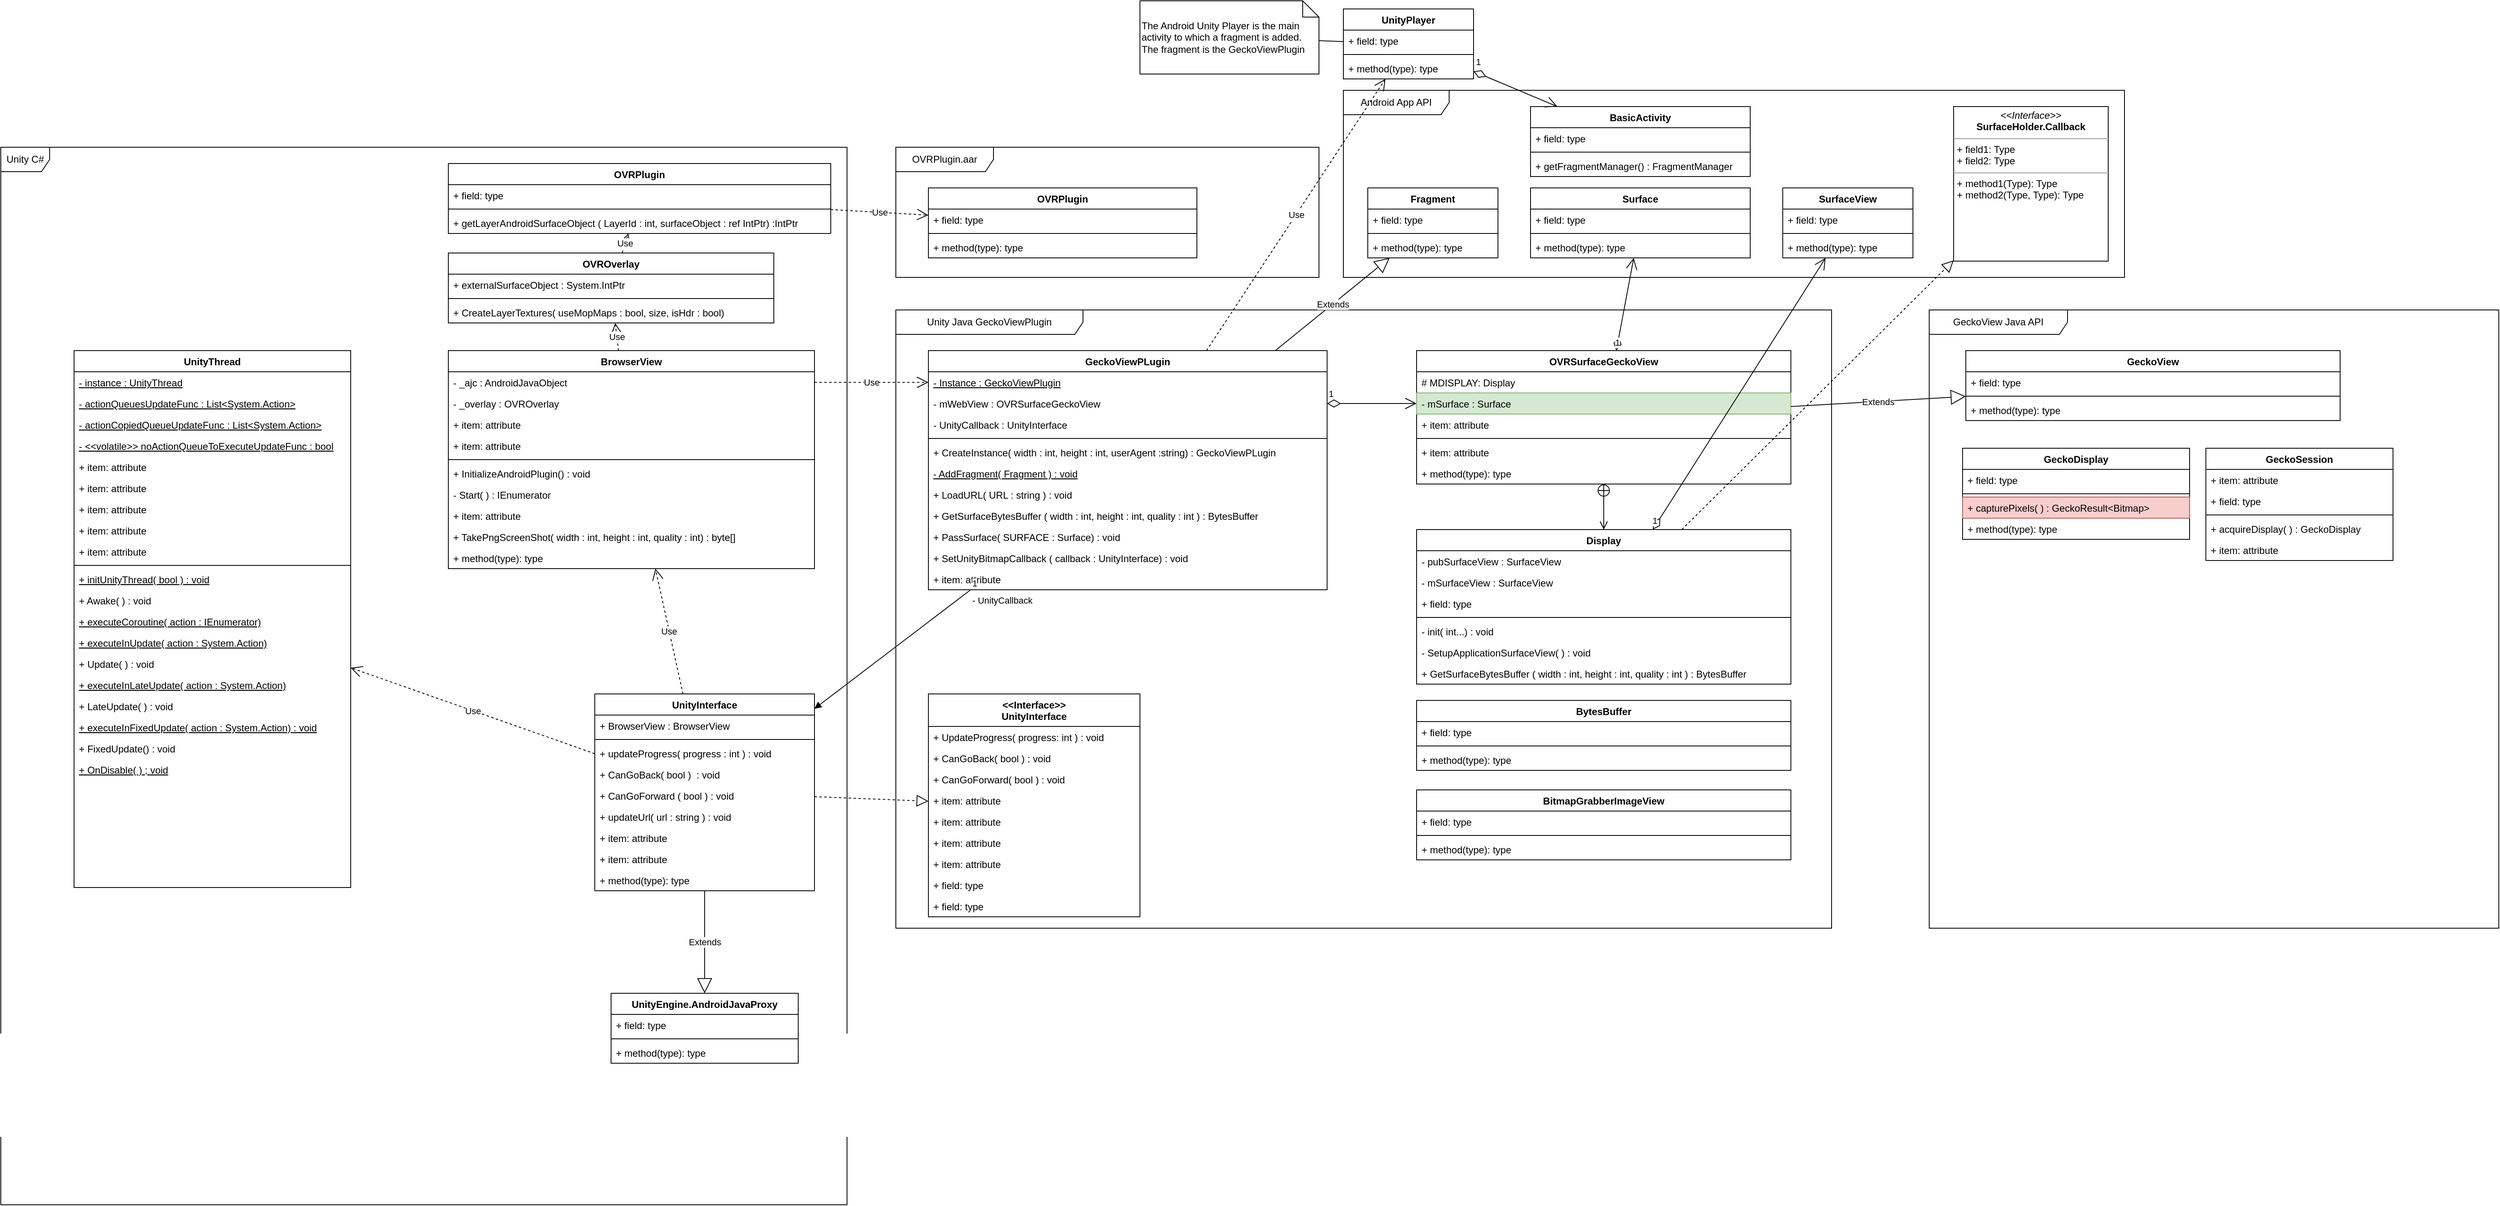 <mxfile version="20.5.3" type="github">
  <diagram id="C5RBs43oDa-KdzZeNtuy" name="Page-1">
    <mxGraphModel dx="1422" dy="2069" grid="1" gridSize="10" guides="1" tooltips="1" connect="1" arrows="1" fold="1" page="1" pageScale="1" pageWidth="827" pageHeight="1169" math="0" shadow="0">
      <root>
        <mxCell id="WIyWlLk6GJQsqaUBKTNV-0" />
        <mxCell id="WIyWlLk6GJQsqaUBKTNV-1" parent="WIyWlLk6GJQsqaUBKTNV-0" />
        <mxCell id="cXel8oeyKj3Rl_VSzOkt-25" value="Android App API" style="shape=umlFrame;whiteSpace=wrap;html=1;width=130;height=30;movable=1;resizable=1;rotatable=1;deletable=1;editable=1;connectable=1;" vertex="1" parent="WIyWlLk6GJQsqaUBKTNV-1">
          <mxGeometry x="1720" y="-270" width="960" height="230" as="geometry" />
        </mxCell>
        <mxCell id="PyPGjf6b6cz7I885E77s-106" value="Unity C#" style="shape=umlFrame;whiteSpace=wrap;html=1;movable=0;resizable=0;rotatable=0;deletable=0;editable=0;connectable=0;" parent="WIyWlLk6GJQsqaUBKTNV-1" vertex="1">
          <mxGeometry x="70" y="-200" width="1040" height="1300" as="geometry" />
        </mxCell>
        <mxCell id="PyPGjf6b6cz7I885E77s-107" value="Unity Java GeckoViewPlugin" style="shape=umlFrame;whiteSpace=wrap;html=1;width=230;height=30;movable=0;resizable=0;rotatable=0;deletable=0;editable=0;connectable=0;" parent="WIyWlLk6GJQsqaUBKTNV-1" vertex="1">
          <mxGeometry x="1170" width="1150" height="760" as="geometry" />
        </mxCell>
        <mxCell id="PyPGjf6b6cz7I885E77s-108" value="GeckoView Java API" style="shape=umlFrame;whiteSpace=wrap;html=1;width=170;height=30;movable=0;resizable=0;rotatable=0;deletable=0;editable=0;connectable=0;" parent="WIyWlLk6GJQsqaUBKTNV-1" vertex="1">
          <mxGeometry x="2440" width="700" height="760" as="geometry" />
        </mxCell>
        <mxCell id="zkfFHV4jXpPFQw0GAbJ--0" value="UnityThread" style="swimlane;fontStyle=1;align=center;verticalAlign=top;childLayout=stackLayout;horizontal=1;startSize=26;horizontalStack=0;resizeParent=1;resizeLast=0;collapsible=1;marginBottom=0;rounded=0;shadow=0;strokeWidth=1;" parent="WIyWlLk6GJQsqaUBKTNV-1" vertex="1">
          <mxGeometry x="160" y="50" width="340" height="660" as="geometry">
            <mxRectangle x="230" y="140" width="160" height="26" as="alternateBounds" />
          </mxGeometry>
        </mxCell>
        <mxCell id="zkfFHV4jXpPFQw0GAbJ--1" value="- instance : UnityThread" style="text;align=left;verticalAlign=top;spacingLeft=4;spacingRight=4;overflow=hidden;rotatable=0;points=[[0,0.5],[1,0.5]];portConstraint=eastwest;fontStyle=4" parent="zkfFHV4jXpPFQw0GAbJ--0" vertex="1">
          <mxGeometry y="26" width="340" height="26" as="geometry" />
        </mxCell>
        <mxCell id="zkfFHV4jXpPFQw0GAbJ--2" value="- actionQueuesUpdateFunc : List&lt;System.Action&gt;" style="text;align=left;verticalAlign=top;spacingLeft=4;spacingRight=4;overflow=hidden;rotatable=0;points=[[0,0.5],[1,0.5]];portConstraint=eastwest;rounded=0;shadow=0;html=0;fontStyle=4" parent="zkfFHV4jXpPFQw0GAbJ--0" vertex="1">
          <mxGeometry y="52" width="340" height="26" as="geometry" />
        </mxCell>
        <mxCell id="PyPGjf6b6cz7I885E77s-5" value="- actionCopiedQueueUpdateFunc : List&lt;System.Action&gt;" style="text;strokeColor=none;fillColor=none;align=left;verticalAlign=top;spacingLeft=4;spacingRight=4;overflow=hidden;rotatable=0;points=[[0,0.5],[1,0.5]];portConstraint=eastwest;fontStyle=4" parent="zkfFHV4jXpPFQw0GAbJ--0" vertex="1">
          <mxGeometry y="78" width="340" height="26" as="geometry" />
        </mxCell>
        <mxCell id="zkfFHV4jXpPFQw0GAbJ--3" value="- &lt;&lt;volatile&gt;&gt; noActionQueueToExecuteUpdateFunc : bool" style="text;align=left;verticalAlign=top;spacingLeft=4;spacingRight=4;overflow=hidden;rotatable=0;points=[[0,0.5],[1,0.5]];portConstraint=eastwest;rounded=0;shadow=0;html=0;fontStyle=4" parent="zkfFHV4jXpPFQw0GAbJ--0" vertex="1">
          <mxGeometry y="104" width="340" height="26" as="geometry" />
        </mxCell>
        <mxCell id="PyPGjf6b6cz7I885E77s-6" value="+ item: attribute" style="text;strokeColor=none;fillColor=none;align=left;verticalAlign=top;spacingLeft=4;spacingRight=4;overflow=hidden;rotatable=0;points=[[0,0.5],[1,0.5]];portConstraint=eastwest;" parent="zkfFHV4jXpPFQw0GAbJ--0" vertex="1">
          <mxGeometry y="130" width="340" height="26" as="geometry" />
        </mxCell>
        <mxCell id="PyPGjf6b6cz7I885E77s-7" value="+ item: attribute" style="text;strokeColor=none;fillColor=none;align=left;verticalAlign=top;spacingLeft=4;spacingRight=4;overflow=hidden;rotatable=0;points=[[0,0.5],[1,0.5]];portConstraint=eastwest;" parent="zkfFHV4jXpPFQw0GAbJ--0" vertex="1">
          <mxGeometry y="156" width="340" height="26" as="geometry" />
        </mxCell>
        <mxCell id="PyPGjf6b6cz7I885E77s-8" value="+ item: attribute" style="text;strokeColor=none;fillColor=none;align=left;verticalAlign=top;spacingLeft=4;spacingRight=4;overflow=hidden;rotatable=0;points=[[0,0.5],[1,0.5]];portConstraint=eastwest;" parent="zkfFHV4jXpPFQw0GAbJ--0" vertex="1">
          <mxGeometry y="182" width="340" height="26" as="geometry" />
        </mxCell>
        <mxCell id="PyPGjf6b6cz7I885E77s-9" value="+ item: attribute" style="text;strokeColor=none;fillColor=none;align=left;verticalAlign=top;spacingLeft=4;spacingRight=4;overflow=hidden;rotatable=0;points=[[0,0.5],[1,0.5]];portConstraint=eastwest;" parent="zkfFHV4jXpPFQw0GAbJ--0" vertex="1">
          <mxGeometry y="208" width="340" height="26" as="geometry" />
        </mxCell>
        <mxCell id="PyPGjf6b6cz7I885E77s-1" value="+ item: attribute" style="text;strokeColor=none;fillColor=none;align=left;verticalAlign=top;spacingLeft=4;spacingRight=4;overflow=hidden;rotatable=0;points=[[0,0.5],[1,0.5]];portConstraint=eastwest;" parent="zkfFHV4jXpPFQw0GAbJ--0" vertex="1">
          <mxGeometry y="234" width="340" height="26" as="geometry" />
        </mxCell>
        <mxCell id="zkfFHV4jXpPFQw0GAbJ--4" value="" style="line;html=1;strokeWidth=1;align=left;verticalAlign=middle;spacingTop=-1;spacingLeft=3;spacingRight=3;rotatable=0;labelPosition=right;points=[];portConstraint=eastwest;" parent="zkfFHV4jXpPFQw0GAbJ--0" vertex="1">
          <mxGeometry y="260" width="340" height="8" as="geometry" />
        </mxCell>
        <mxCell id="PyPGjf6b6cz7I885E77s-2" value="+ initUnityThread( bool ) : void" style="text;strokeColor=none;fillColor=none;align=left;verticalAlign=top;spacingLeft=4;spacingRight=4;overflow=hidden;rotatable=0;points=[[0,0.5],[1,0.5]];portConstraint=eastwest;fontStyle=4" parent="zkfFHV4jXpPFQw0GAbJ--0" vertex="1">
          <mxGeometry y="268" width="340" height="26" as="geometry" />
        </mxCell>
        <mxCell id="PyPGjf6b6cz7I885E77s-4" value="+ Awake( ) : void" style="text;strokeColor=none;fillColor=none;align=left;verticalAlign=top;spacingLeft=4;spacingRight=4;overflow=hidden;rotatable=0;points=[[0,0.5],[1,0.5]];portConstraint=eastwest;" parent="zkfFHV4jXpPFQw0GAbJ--0" vertex="1">
          <mxGeometry y="294" width="340" height="26" as="geometry" />
        </mxCell>
        <mxCell id="zkfFHV4jXpPFQw0GAbJ--5" value="+ executeCoroutine( action : IEnumerator)" style="text;align=left;verticalAlign=top;spacingLeft=4;spacingRight=4;overflow=hidden;rotatable=0;points=[[0,0.5],[1,0.5]];portConstraint=eastwest;fontStyle=4" parent="zkfFHV4jXpPFQw0GAbJ--0" vertex="1">
          <mxGeometry y="320" width="340" height="26" as="geometry" />
        </mxCell>
        <mxCell id="PyPGjf6b6cz7I885E77s-11" value="+ executeInUpdate( action : System.Action)" style="text;strokeColor=none;fillColor=none;align=left;verticalAlign=top;spacingLeft=4;spacingRight=4;overflow=hidden;rotatable=0;points=[[0,0.5],[1,0.5]];portConstraint=eastwest;fontStyle=4" parent="zkfFHV4jXpPFQw0GAbJ--0" vertex="1">
          <mxGeometry y="346" width="340" height="26" as="geometry" />
        </mxCell>
        <mxCell id="PyPGjf6b6cz7I885E77s-13" value="+ Update( ) : void" style="text;strokeColor=none;fillColor=none;align=left;verticalAlign=top;spacingLeft=4;spacingRight=4;overflow=hidden;rotatable=0;points=[[0,0.5],[1,0.5]];portConstraint=eastwest;" parent="zkfFHV4jXpPFQw0GAbJ--0" vertex="1">
          <mxGeometry y="372" width="340" height="26" as="geometry" />
        </mxCell>
        <mxCell id="PyPGjf6b6cz7I885E77s-12" value="+ executeInLateUpdate( action : System.Action)" style="text;strokeColor=none;fillColor=none;align=left;verticalAlign=top;spacingLeft=4;spacingRight=4;overflow=hidden;rotatable=0;points=[[0,0.5],[1,0.5]];portConstraint=eastwest;fontStyle=4" parent="zkfFHV4jXpPFQw0GAbJ--0" vertex="1">
          <mxGeometry y="398" width="340" height="26" as="geometry" />
        </mxCell>
        <mxCell id="PyPGjf6b6cz7I885E77s-15" value="+ LateUpdate( ) : void" style="text;strokeColor=none;fillColor=none;align=left;verticalAlign=top;spacingLeft=4;spacingRight=4;overflow=hidden;rotatable=0;points=[[0,0.5],[1,0.5]];portConstraint=eastwest;" parent="zkfFHV4jXpPFQw0GAbJ--0" vertex="1">
          <mxGeometry y="424" width="340" height="26" as="geometry" />
        </mxCell>
        <mxCell id="PyPGjf6b6cz7I885E77s-18" value="+ executeInFixedUpdate( action : System.Action) : void" style="text;strokeColor=none;fillColor=none;align=left;verticalAlign=top;spacingLeft=4;spacingRight=4;overflow=hidden;rotatable=0;points=[[0,0.5],[1,0.5]];portConstraint=eastwest;fontStyle=4" parent="zkfFHV4jXpPFQw0GAbJ--0" vertex="1">
          <mxGeometry y="450" width="340" height="26" as="geometry" />
        </mxCell>
        <mxCell id="PyPGjf6b6cz7I885E77s-17" value="+ FixedUpdate() : void" style="text;strokeColor=none;fillColor=none;align=left;verticalAlign=top;spacingLeft=4;spacingRight=4;overflow=hidden;rotatable=0;points=[[0,0.5],[1,0.5]];portConstraint=eastwest;" parent="zkfFHV4jXpPFQw0GAbJ--0" vertex="1">
          <mxGeometry y="476" width="340" height="26" as="geometry" />
        </mxCell>
        <mxCell id="PyPGjf6b6cz7I885E77s-3" value="+ OnDisable( ) ; void" style="text;strokeColor=none;fillColor=none;align=left;verticalAlign=top;spacingLeft=4;spacingRight=4;overflow=hidden;rotatable=0;points=[[0,0.5],[1,0.5]];portConstraint=eastwest;fontStyle=4" parent="zkfFHV4jXpPFQw0GAbJ--0" vertex="1">
          <mxGeometry y="502" width="340" height="26" as="geometry" />
        </mxCell>
        <mxCell id="PyPGjf6b6cz7I885E77s-19" value="BrowserView" style="swimlane;fontStyle=1;align=center;verticalAlign=top;childLayout=stackLayout;horizontal=1;startSize=26;horizontalStack=0;resizeParent=1;resizeParentMax=0;resizeLast=0;collapsible=1;marginBottom=0;" parent="WIyWlLk6GJQsqaUBKTNV-1" vertex="1">
          <mxGeometry x="620" y="50" width="450" height="268" as="geometry" />
        </mxCell>
        <mxCell id="PyPGjf6b6cz7I885E77s-25" value="- _ajc : AndroidJavaObject" style="text;strokeColor=none;fillColor=none;align=left;verticalAlign=top;spacingLeft=4;spacingRight=4;overflow=hidden;rotatable=0;points=[[0,0.5],[1,0.5]];portConstraint=eastwest;" parent="PyPGjf6b6cz7I885E77s-19" vertex="1">
          <mxGeometry y="26" width="450" height="26" as="geometry" />
        </mxCell>
        <mxCell id="PyPGjf6b6cz7I885E77s-24" value="- _overlay : OVROverlay" style="text;strokeColor=none;fillColor=none;align=left;verticalAlign=top;spacingLeft=4;spacingRight=4;overflow=hidden;rotatable=0;points=[[0,0.5],[1,0.5]];portConstraint=eastwest;" parent="PyPGjf6b6cz7I885E77s-19" vertex="1">
          <mxGeometry y="52" width="450" height="26" as="geometry" />
        </mxCell>
        <mxCell id="PyPGjf6b6cz7I885E77s-26" value="+ item: attribute" style="text;strokeColor=none;fillColor=none;align=left;verticalAlign=top;spacingLeft=4;spacingRight=4;overflow=hidden;rotatable=0;points=[[0,0.5],[1,0.5]];portConstraint=eastwest;" parent="PyPGjf6b6cz7I885E77s-19" vertex="1">
          <mxGeometry y="78" width="450" height="26" as="geometry" />
        </mxCell>
        <mxCell id="PyPGjf6b6cz7I885E77s-23" value="+ item: attribute" style="text;strokeColor=none;fillColor=none;align=left;verticalAlign=top;spacingLeft=4;spacingRight=4;overflow=hidden;rotatable=0;points=[[0,0.5],[1,0.5]];portConstraint=eastwest;" parent="PyPGjf6b6cz7I885E77s-19" vertex="1">
          <mxGeometry y="104" width="450" height="26" as="geometry" />
        </mxCell>
        <mxCell id="PyPGjf6b6cz7I885E77s-21" value="" style="line;strokeWidth=1;fillColor=none;align=left;verticalAlign=middle;spacingTop=-1;spacingLeft=3;spacingRight=3;rotatable=0;labelPosition=right;points=[];portConstraint=eastwest;strokeColor=inherit;" parent="PyPGjf6b6cz7I885E77s-19" vertex="1">
          <mxGeometry y="130" width="450" height="8" as="geometry" />
        </mxCell>
        <mxCell id="PyPGjf6b6cz7I885E77s-29" value="+ InitializeAndroidPlugin() : void" style="text;strokeColor=none;fillColor=none;align=left;verticalAlign=top;spacingLeft=4;spacingRight=4;overflow=hidden;rotatable=0;points=[[0,0.5],[1,0.5]];portConstraint=eastwest;" parent="PyPGjf6b6cz7I885E77s-19" vertex="1">
          <mxGeometry y="138" width="450" height="26" as="geometry" />
        </mxCell>
        <mxCell id="PyPGjf6b6cz7I885E77s-94" value="- Start( ) : IEnumerator" style="text;strokeColor=none;fillColor=none;align=left;verticalAlign=top;spacingLeft=4;spacingRight=4;overflow=hidden;rotatable=0;points=[[0,0.5],[1,0.5]];portConstraint=eastwest;" parent="PyPGjf6b6cz7I885E77s-19" vertex="1">
          <mxGeometry y="164" width="450" height="26" as="geometry" />
        </mxCell>
        <mxCell id="PyPGjf6b6cz7I885E77s-28" value="+ item: attribute" style="text;strokeColor=none;fillColor=none;align=left;verticalAlign=top;spacingLeft=4;spacingRight=4;overflow=hidden;rotatable=0;points=[[0,0.5],[1,0.5]];portConstraint=eastwest;" parent="PyPGjf6b6cz7I885E77s-19" vertex="1">
          <mxGeometry y="190" width="450" height="26" as="geometry" />
        </mxCell>
        <mxCell id="PyPGjf6b6cz7I885E77s-27" value="+ TakePngScreenShot( width : int, height : int, quality : int) : byte[]" style="text;strokeColor=none;fillColor=none;align=left;verticalAlign=top;spacingLeft=4;spacingRight=4;overflow=hidden;rotatable=0;points=[[0,0.5],[1,0.5]];portConstraint=eastwest;" parent="PyPGjf6b6cz7I885E77s-19" vertex="1">
          <mxGeometry y="216" width="450" height="26" as="geometry" />
        </mxCell>
        <mxCell id="PyPGjf6b6cz7I885E77s-22" value="+ method(type): type" style="text;strokeColor=none;fillColor=none;align=left;verticalAlign=top;spacingLeft=4;spacingRight=4;overflow=hidden;rotatable=0;points=[[0,0.5],[1,0.5]];portConstraint=eastwest;" parent="PyPGjf6b6cz7I885E77s-19" vertex="1">
          <mxGeometry y="242" width="450" height="26" as="geometry" />
        </mxCell>
        <mxCell id="PyPGjf6b6cz7I885E77s-30" value="GeckoViewPLugin" style="swimlane;fontStyle=1;align=center;verticalAlign=top;childLayout=stackLayout;horizontal=1;startSize=26;horizontalStack=0;resizeParent=1;resizeParentMax=0;resizeLast=0;collapsible=1;marginBottom=0;" parent="WIyWlLk6GJQsqaUBKTNV-1" vertex="1">
          <mxGeometry x="1210" y="50" width="490" height="294" as="geometry" />
        </mxCell>
        <mxCell id="PyPGjf6b6cz7I885E77s-37" value="- Instance : GeckoViewPlugin" style="text;strokeColor=none;fillColor=none;align=left;verticalAlign=top;spacingLeft=4;spacingRight=4;overflow=hidden;rotatable=0;points=[[0,0.5],[1,0.5]];portConstraint=eastwest;fontStyle=4" parent="PyPGjf6b6cz7I885E77s-30" vertex="1">
          <mxGeometry y="26" width="490" height="26" as="geometry" />
        </mxCell>
        <mxCell id="PyPGjf6b6cz7I885E77s-34" value="- mWebView : OVRSurfaceGeckoView" style="text;strokeColor=none;fillColor=none;align=left;verticalAlign=top;spacingLeft=4;spacingRight=4;overflow=hidden;rotatable=0;points=[[0,0.5],[1,0.5]];portConstraint=eastwest;" parent="PyPGjf6b6cz7I885E77s-30" vertex="1">
          <mxGeometry y="52" width="490" height="26" as="geometry" />
        </mxCell>
        <mxCell id="PyPGjf6b6cz7I885E77s-31" value="- UnityCallback : UnityInterface" style="text;strokeColor=none;fillColor=none;align=left;verticalAlign=top;spacingLeft=4;spacingRight=4;overflow=hidden;rotatable=0;points=[[0,0.5],[1,0.5]];portConstraint=eastwest;" parent="PyPGjf6b6cz7I885E77s-30" vertex="1">
          <mxGeometry y="78" width="490" height="26" as="geometry" />
        </mxCell>
        <mxCell id="PyPGjf6b6cz7I885E77s-32" value="" style="line;strokeWidth=1;fillColor=none;align=left;verticalAlign=middle;spacingTop=-1;spacingLeft=3;spacingRight=3;rotatable=0;labelPosition=right;points=[];portConstraint=eastwest;strokeColor=inherit;" parent="PyPGjf6b6cz7I885E77s-30" vertex="1">
          <mxGeometry y="104" width="490" height="8" as="geometry" />
        </mxCell>
        <mxCell id="PyPGjf6b6cz7I885E77s-33" value="+ CreateInstance( width : int, height : int, userAgent :string) : GeckoViewPLugin" style="text;strokeColor=none;fillColor=none;align=left;verticalAlign=top;spacingLeft=4;spacingRight=4;overflow=hidden;rotatable=0;points=[[0,0.5],[1,0.5]];portConstraint=eastwest;" parent="PyPGjf6b6cz7I885E77s-30" vertex="1">
          <mxGeometry y="112" width="490" height="26" as="geometry" />
        </mxCell>
        <mxCell id="PyPGjf6b6cz7I885E77s-112" value="- AddFragment( Fragment ) : void" style="text;strokeColor=none;fillColor=none;align=left;verticalAlign=top;spacingLeft=4;spacingRight=4;overflow=hidden;rotatable=0;points=[[0,0.5],[1,0.5]];portConstraint=eastwest;fontStyle=4" parent="PyPGjf6b6cz7I885E77s-30" vertex="1">
          <mxGeometry y="138" width="490" height="26" as="geometry" />
        </mxCell>
        <mxCell id="PyPGjf6b6cz7I885E77s-36" value="+ LoadURL( URL : string ) : void" style="text;strokeColor=none;fillColor=none;align=left;verticalAlign=top;spacingLeft=4;spacingRight=4;overflow=hidden;rotatable=0;points=[[0,0.5],[1,0.5]];portConstraint=eastwest;" parent="PyPGjf6b6cz7I885E77s-30" vertex="1">
          <mxGeometry y="164" width="490" height="26" as="geometry" />
        </mxCell>
        <mxCell id="PyPGjf6b6cz7I885E77s-93" value="+ GetSurfaceBytesBuffer ( width : int, height : int, quality : int ) : BytesBuffer" style="text;strokeColor=none;fillColor=none;align=left;verticalAlign=top;spacingLeft=4;spacingRight=4;overflow=hidden;rotatable=0;points=[[0,0.5],[1,0.5]];portConstraint=eastwest;" parent="PyPGjf6b6cz7I885E77s-30" vertex="1">
          <mxGeometry y="190" width="490" height="26" as="geometry" />
        </mxCell>
        <mxCell id="PyPGjf6b6cz7I885E77s-92" value="+ PassSurface( SURFACE : Surface) : void" style="text;strokeColor=none;fillColor=none;align=left;verticalAlign=top;spacingLeft=4;spacingRight=4;overflow=hidden;rotatable=0;points=[[0,0.5],[1,0.5]];portConstraint=eastwest;" parent="PyPGjf6b6cz7I885E77s-30" vertex="1">
          <mxGeometry y="216" width="490" height="26" as="geometry" />
        </mxCell>
        <mxCell id="PyPGjf6b6cz7I885E77s-111" value="+ SetUnityBitmapCallback ( callback : UnityInterface) : void" style="text;strokeColor=none;fillColor=none;align=left;verticalAlign=top;spacingLeft=4;spacingRight=4;overflow=hidden;rotatable=0;points=[[0,0.5],[1,0.5]];portConstraint=eastwest;" parent="PyPGjf6b6cz7I885E77s-30" vertex="1">
          <mxGeometry y="242" width="490" height="26" as="geometry" />
        </mxCell>
        <mxCell id="PyPGjf6b6cz7I885E77s-35" value="+ item: attribute" style="text;strokeColor=none;fillColor=none;align=left;verticalAlign=top;spacingLeft=4;spacingRight=4;overflow=hidden;rotatable=0;points=[[0,0.5],[1,0.5]];portConstraint=eastwest;" parent="PyPGjf6b6cz7I885E77s-30" vertex="1">
          <mxGeometry y="268" width="490" height="26" as="geometry" />
        </mxCell>
        <mxCell id="PyPGjf6b6cz7I885E77s-39" value="OVROverlay" style="swimlane;fontStyle=1;align=center;verticalAlign=top;childLayout=stackLayout;horizontal=1;startSize=26;horizontalStack=0;resizeParent=1;resizeParentMax=0;resizeLast=0;collapsible=1;marginBottom=0;" parent="WIyWlLk6GJQsqaUBKTNV-1" vertex="1">
          <mxGeometry x="620" y="-70" width="400" height="86" as="geometry" />
        </mxCell>
        <mxCell id="PyPGjf6b6cz7I885E77s-40" value="+ externalSurfaceObject : System.IntPtr" style="text;strokeColor=none;fillColor=none;align=left;verticalAlign=top;spacingLeft=4;spacingRight=4;overflow=hidden;rotatable=0;points=[[0,0.5],[1,0.5]];portConstraint=eastwest;" parent="PyPGjf6b6cz7I885E77s-39" vertex="1">
          <mxGeometry y="26" width="400" height="26" as="geometry" />
        </mxCell>
        <mxCell id="PyPGjf6b6cz7I885E77s-41" value="" style="line;strokeWidth=1;fillColor=none;align=left;verticalAlign=middle;spacingTop=-1;spacingLeft=3;spacingRight=3;rotatable=0;labelPosition=right;points=[];portConstraint=eastwest;strokeColor=inherit;" parent="PyPGjf6b6cz7I885E77s-39" vertex="1">
          <mxGeometry y="52" width="400" height="8" as="geometry" />
        </mxCell>
        <mxCell id="PyPGjf6b6cz7I885E77s-42" value="+ CreateLayerTextures( useMopMaps : bool, size, isHdr : bool)" style="text;strokeColor=none;fillColor=none;align=left;verticalAlign=top;spacingLeft=4;spacingRight=4;overflow=hidden;rotatable=0;points=[[0,0.5],[1,0.5]];portConstraint=eastwest;" parent="PyPGjf6b6cz7I885E77s-39" vertex="1">
          <mxGeometry y="60" width="400" height="26" as="geometry" />
        </mxCell>
        <mxCell id="PyPGjf6b6cz7I885E77s-44" value="Use" style="endArrow=open;endSize=12;dashed=1;html=1;rounded=0;" parent="WIyWlLk6GJQsqaUBKTNV-1" source="PyPGjf6b6cz7I885E77s-19" target="PyPGjf6b6cz7I885E77s-39" edge="1">
          <mxGeometry width="160" relative="1" as="geometry">
            <mxPoint x="1110" y="214.5" as="sourcePoint" />
            <mxPoint x="1270" y="214.5" as="targetPoint" />
          </mxGeometry>
        </mxCell>
        <mxCell id="PyPGjf6b6cz7I885E77s-48" value="Use" style="endArrow=open;endSize=12;dashed=1;html=1;rounded=0;entryX=0;entryY=0.5;entryDx=0;entryDy=0;exitX=1;exitY=0.5;exitDx=0;exitDy=0;" parent="WIyWlLk6GJQsqaUBKTNV-1" source="PyPGjf6b6cz7I885E77s-25" target="PyPGjf6b6cz7I885E77s-37" edge="1">
          <mxGeometry width="160" relative="1" as="geometry">
            <mxPoint x="1040" y="130" as="sourcePoint" />
            <mxPoint x="1200" y="130" as="targetPoint" />
          </mxGeometry>
        </mxCell>
        <mxCell id="PyPGjf6b6cz7I885E77s-49" value="OVRSurfaceGeckoView" style="swimlane;fontStyle=1;align=center;verticalAlign=top;childLayout=stackLayout;horizontal=1;startSize=26;horizontalStack=0;resizeParent=1;resizeParentMax=0;resizeLast=0;collapsible=1;marginBottom=0;" parent="WIyWlLk6GJQsqaUBKTNV-1" vertex="1">
          <mxGeometry x="1810" y="50" width="460" height="164" as="geometry" />
        </mxCell>
        <mxCell id="PyPGjf6b6cz7I885E77s-55" value="# MDISPLAY: Display" style="text;strokeColor=none;fillColor=none;align=left;verticalAlign=top;spacingLeft=4;spacingRight=4;overflow=hidden;rotatable=0;points=[[0,0.5],[1,0.5]];portConstraint=eastwest;" parent="PyPGjf6b6cz7I885E77s-49" vertex="1">
          <mxGeometry y="26" width="460" height="26" as="geometry" />
        </mxCell>
        <mxCell id="PyPGjf6b6cz7I885E77s-50" value="- mSurface : Surface" style="text;strokeColor=#82b366;fillColor=#d5e8d4;align=left;verticalAlign=top;spacingLeft=4;spacingRight=4;overflow=hidden;rotatable=0;points=[[0,0.5],[1,0.5]];portConstraint=eastwest;" parent="PyPGjf6b6cz7I885E77s-49" vertex="1">
          <mxGeometry y="52" width="460" height="26" as="geometry" />
        </mxCell>
        <mxCell id="PyPGjf6b6cz7I885E77s-54" value="+ item: attribute" style="text;strokeColor=none;fillColor=none;align=left;verticalAlign=top;spacingLeft=4;spacingRight=4;overflow=hidden;rotatable=0;points=[[0,0.5],[1,0.5]];portConstraint=eastwest;" parent="PyPGjf6b6cz7I885E77s-49" vertex="1">
          <mxGeometry y="78" width="460" height="26" as="geometry" />
        </mxCell>
        <mxCell id="PyPGjf6b6cz7I885E77s-51" value="" style="line;strokeWidth=1;fillColor=none;align=left;verticalAlign=middle;spacingTop=-1;spacingLeft=3;spacingRight=3;rotatable=0;labelPosition=right;points=[];portConstraint=eastwest;strokeColor=inherit;" parent="PyPGjf6b6cz7I885E77s-49" vertex="1">
          <mxGeometry y="104" width="460" height="8" as="geometry" />
        </mxCell>
        <mxCell id="PyPGjf6b6cz7I885E77s-57" value="+ item: attribute" style="text;strokeColor=none;fillColor=none;align=left;verticalAlign=top;spacingLeft=4;spacingRight=4;overflow=hidden;rotatable=0;points=[[0,0.5],[1,0.5]];portConstraint=eastwest;" parent="PyPGjf6b6cz7I885E77s-49" vertex="1">
          <mxGeometry y="112" width="460" height="26" as="geometry" />
        </mxCell>
        <mxCell id="PyPGjf6b6cz7I885E77s-52" value="+ method(type): type" style="text;strokeColor=none;fillColor=none;align=left;verticalAlign=top;spacingLeft=4;spacingRight=4;overflow=hidden;rotatable=0;points=[[0,0.5],[1,0.5]];portConstraint=eastwest;" parent="PyPGjf6b6cz7I885E77s-49" vertex="1">
          <mxGeometry y="138" width="460" height="26" as="geometry" />
        </mxCell>
        <mxCell id="PyPGjf6b6cz7I885E77s-53" value="1" style="endArrow=open;html=1;endSize=12;startArrow=diamondThin;startSize=14;startFill=0;align=left;verticalAlign=bottom;rounded=0;exitX=1;exitY=0.5;exitDx=0;exitDy=0;entryX=0;entryY=0.5;entryDx=0;entryDy=0;" parent="WIyWlLk6GJQsqaUBKTNV-1" source="PyPGjf6b6cz7I885E77s-34" target="PyPGjf6b6cz7I885E77s-50" edge="1">
          <mxGeometry x="-1" y="3" relative="1" as="geometry">
            <mxPoint x="1780" y="210" as="sourcePoint" />
            <mxPoint x="1940" y="210" as="targetPoint" />
          </mxGeometry>
        </mxCell>
        <mxCell id="PyPGjf6b6cz7I885E77s-58" value="GeckoView" style="swimlane;fontStyle=1;align=center;verticalAlign=top;childLayout=stackLayout;horizontal=1;startSize=26;horizontalStack=0;resizeParent=1;resizeParentMax=0;resizeLast=0;collapsible=1;marginBottom=0;" parent="WIyWlLk6GJQsqaUBKTNV-1" vertex="1">
          <mxGeometry x="2485" y="50" width="460" height="86" as="geometry" />
        </mxCell>
        <mxCell id="PyPGjf6b6cz7I885E77s-59" value="+ field: type" style="text;strokeColor=none;fillColor=none;align=left;verticalAlign=top;spacingLeft=4;spacingRight=4;overflow=hidden;rotatable=0;points=[[0,0.5],[1,0.5]];portConstraint=eastwest;" parent="PyPGjf6b6cz7I885E77s-58" vertex="1">
          <mxGeometry y="26" width="460" height="26" as="geometry" />
        </mxCell>
        <mxCell id="PyPGjf6b6cz7I885E77s-60" value="" style="line;strokeWidth=1;fillColor=none;align=left;verticalAlign=middle;spacingTop=-1;spacingLeft=3;spacingRight=3;rotatable=0;labelPosition=right;points=[];portConstraint=eastwest;strokeColor=inherit;" parent="PyPGjf6b6cz7I885E77s-58" vertex="1">
          <mxGeometry y="52" width="460" height="8" as="geometry" />
        </mxCell>
        <mxCell id="PyPGjf6b6cz7I885E77s-61" value="+ method(type): type" style="text;strokeColor=none;fillColor=none;align=left;verticalAlign=top;spacingLeft=4;spacingRight=4;overflow=hidden;rotatable=0;points=[[0,0.5],[1,0.5]];portConstraint=eastwest;" parent="PyPGjf6b6cz7I885E77s-58" vertex="1">
          <mxGeometry y="60" width="460" height="26" as="geometry" />
        </mxCell>
        <mxCell id="PyPGjf6b6cz7I885E77s-62" value="Extends" style="endArrow=block;endSize=16;endFill=0;html=1;rounded=0;" parent="WIyWlLk6GJQsqaUBKTNV-1" source="PyPGjf6b6cz7I885E77s-49" target="PyPGjf6b6cz7I885E77s-58" edge="1">
          <mxGeometry width="160" relative="1" as="geometry">
            <mxPoint x="1890" y="320" as="sourcePoint" />
            <mxPoint x="2050" y="320" as="targetPoint" />
          </mxGeometry>
        </mxCell>
        <mxCell id="PyPGjf6b6cz7I885E77s-63" value="BytesBuffer" style="swimlane;fontStyle=1;align=center;verticalAlign=top;childLayout=stackLayout;horizontal=1;startSize=26;horizontalStack=0;resizeParent=1;resizeParentMax=0;resizeLast=0;collapsible=1;marginBottom=0;" parent="WIyWlLk6GJQsqaUBKTNV-1" vertex="1">
          <mxGeometry x="1810" y="480" width="460" height="86" as="geometry" />
        </mxCell>
        <mxCell id="PyPGjf6b6cz7I885E77s-64" value="+ field: type" style="text;strokeColor=none;fillColor=none;align=left;verticalAlign=top;spacingLeft=4;spacingRight=4;overflow=hidden;rotatable=0;points=[[0,0.5],[1,0.5]];portConstraint=eastwest;" parent="PyPGjf6b6cz7I885E77s-63" vertex="1">
          <mxGeometry y="26" width="460" height="26" as="geometry" />
        </mxCell>
        <mxCell id="PyPGjf6b6cz7I885E77s-65" value="" style="line;strokeWidth=1;fillColor=none;align=left;verticalAlign=middle;spacingTop=-1;spacingLeft=3;spacingRight=3;rotatable=0;labelPosition=right;points=[];portConstraint=eastwest;strokeColor=inherit;" parent="PyPGjf6b6cz7I885E77s-63" vertex="1">
          <mxGeometry y="52" width="460" height="8" as="geometry" />
        </mxCell>
        <mxCell id="PyPGjf6b6cz7I885E77s-66" value="+ method(type): type" style="text;strokeColor=none;fillColor=none;align=left;verticalAlign=top;spacingLeft=4;spacingRight=4;overflow=hidden;rotatable=0;points=[[0,0.5],[1,0.5]];portConstraint=eastwest;" parent="PyPGjf6b6cz7I885E77s-63" vertex="1">
          <mxGeometry y="60" width="460" height="26" as="geometry" />
        </mxCell>
        <mxCell id="PyPGjf6b6cz7I885E77s-67" value="BasicActivity" style="swimlane;fontStyle=1;align=center;verticalAlign=top;childLayout=stackLayout;horizontal=1;startSize=26;horizontalStack=0;resizeParent=1;resizeParentMax=0;resizeLast=0;collapsible=1;marginBottom=0;" parent="WIyWlLk6GJQsqaUBKTNV-1" vertex="1">
          <mxGeometry x="1950" y="-250" width="270" height="86" as="geometry" />
        </mxCell>
        <mxCell id="PyPGjf6b6cz7I885E77s-68" value="+ field: type" style="text;strokeColor=none;fillColor=none;align=left;verticalAlign=top;spacingLeft=4;spacingRight=4;overflow=hidden;rotatable=0;points=[[0,0.5],[1,0.5]];portConstraint=eastwest;" parent="PyPGjf6b6cz7I885E77s-67" vertex="1">
          <mxGeometry y="26" width="270" height="26" as="geometry" />
        </mxCell>
        <mxCell id="PyPGjf6b6cz7I885E77s-69" value="" style="line;strokeWidth=1;fillColor=none;align=left;verticalAlign=middle;spacingTop=-1;spacingLeft=3;spacingRight=3;rotatable=0;labelPosition=right;points=[];portConstraint=eastwest;strokeColor=inherit;" parent="PyPGjf6b6cz7I885E77s-67" vertex="1">
          <mxGeometry y="52" width="270" height="8" as="geometry" />
        </mxCell>
        <mxCell id="PyPGjf6b6cz7I885E77s-70" value="+ getFragmentManager() : FragmentManager" style="text;strokeColor=none;fillColor=none;align=left;verticalAlign=top;spacingLeft=4;spacingRight=4;overflow=hidden;rotatable=0;points=[[0,0.5],[1,0.5]];portConstraint=eastwest;" parent="PyPGjf6b6cz7I885E77s-67" vertex="1">
          <mxGeometry y="60" width="270" height="26" as="geometry" />
        </mxCell>
        <mxCell id="PyPGjf6b6cz7I885E77s-71" value="BitmapGrabberImageView" style="swimlane;fontStyle=1;align=center;verticalAlign=top;childLayout=stackLayout;horizontal=1;startSize=26;horizontalStack=0;resizeParent=1;resizeParentMax=0;resizeLast=0;collapsible=1;marginBottom=0;" parent="WIyWlLk6GJQsqaUBKTNV-1" vertex="1">
          <mxGeometry x="1810" y="590" width="460" height="86" as="geometry" />
        </mxCell>
        <mxCell id="PyPGjf6b6cz7I885E77s-72" value="+ field: type" style="text;strokeColor=none;fillColor=none;align=left;verticalAlign=top;spacingLeft=4;spacingRight=4;overflow=hidden;rotatable=0;points=[[0,0.5],[1,0.5]];portConstraint=eastwest;" parent="PyPGjf6b6cz7I885E77s-71" vertex="1">
          <mxGeometry y="26" width="460" height="26" as="geometry" />
        </mxCell>
        <mxCell id="PyPGjf6b6cz7I885E77s-73" value="" style="line;strokeWidth=1;fillColor=none;align=left;verticalAlign=middle;spacingTop=-1;spacingLeft=3;spacingRight=3;rotatable=0;labelPosition=right;points=[];portConstraint=eastwest;strokeColor=inherit;" parent="PyPGjf6b6cz7I885E77s-71" vertex="1">
          <mxGeometry y="52" width="460" height="8" as="geometry" />
        </mxCell>
        <mxCell id="PyPGjf6b6cz7I885E77s-74" value="+ method(type): type" style="text;strokeColor=none;fillColor=none;align=left;verticalAlign=top;spacingLeft=4;spacingRight=4;overflow=hidden;rotatable=0;points=[[0,0.5],[1,0.5]];portConstraint=eastwest;" parent="PyPGjf6b6cz7I885E77s-71" vertex="1">
          <mxGeometry y="60" width="460" height="26" as="geometry" />
        </mxCell>
        <mxCell id="PyPGjf6b6cz7I885E77s-79" value="UnityInterface" style="swimlane;fontStyle=1;align=center;verticalAlign=top;childLayout=stackLayout;horizontal=1;startSize=26;horizontalStack=0;resizeParent=1;resizeParentMax=0;resizeLast=0;collapsible=1;marginBottom=0;" parent="WIyWlLk6GJQsqaUBKTNV-1" vertex="1">
          <mxGeometry x="800" y="472" width="270" height="242" as="geometry" />
        </mxCell>
        <mxCell id="PyPGjf6b6cz7I885E77s-80" value="+ BrowserView : BrowserView" style="text;strokeColor=none;fillColor=none;align=left;verticalAlign=top;spacingLeft=4;spacingRight=4;overflow=hidden;rotatable=0;points=[[0,0.5],[1,0.5]];portConstraint=eastwest;" parent="PyPGjf6b6cz7I885E77s-79" vertex="1">
          <mxGeometry y="26" width="270" height="26" as="geometry" />
        </mxCell>
        <mxCell id="PyPGjf6b6cz7I885E77s-81" value="" style="line;strokeWidth=1;fillColor=none;align=left;verticalAlign=middle;spacingTop=-1;spacingLeft=3;spacingRight=3;rotatable=0;labelPosition=right;points=[];portConstraint=eastwest;strokeColor=inherit;" parent="PyPGjf6b6cz7I885E77s-79" vertex="1">
          <mxGeometry y="52" width="270" height="8" as="geometry" />
        </mxCell>
        <mxCell id="PyPGjf6b6cz7I885E77s-115" value="+ updateProgress( progress : int ) : void" style="text;strokeColor=none;fillColor=none;align=left;verticalAlign=top;spacingLeft=4;spacingRight=4;overflow=hidden;rotatable=0;points=[[0,0.5],[1,0.5]];portConstraint=eastwest;" parent="PyPGjf6b6cz7I885E77s-79" vertex="1">
          <mxGeometry y="60" width="270" height="26" as="geometry" />
        </mxCell>
        <mxCell id="PyPGjf6b6cz7I885E77s-117" value="+ CanGoBack( bool )  : void" style="text;strokeColor=none;fillColor=none;align=left;verticalAlign=top;spacingLeft=4;spacingRight=4;overflow=hidden;rotatable=0;points=[[0,0.5],[1,0.5]];portConstraint=eastwest;" parent="PyPGjf6b6cz7I885E77s-79" vertex="1">
          <mxGeometry y="86" width="270" height="26" as="geometry" />
        </mxCell>
        <mxCell id="PyPGjf6b6cz7I885E77s-119" value="+ CanGoForward ( bool ) : void" style="text;strokeColor=none;fillColor=none;align=left;verticalAlign=top;spacingLeft=4;spacingRight=4;overflow=hidden;rotatable=0;points=[[0,0.5],[1,0.5]];portConstraint=eastwest;" parent="PyPGjf6b6cz7I885E77s-79" vertex="1">
          <mxGeometry y="112" width="270" height="26" as="geometry" />
        </mxCell>
        <mxCell id="PyPGjf6b6cz7I885E77s-120" value="+ updateUrl( url : string ) : void" style="text;strokeColor=none;fillColor=none;align=left;verticalAlign=top;spacingLeft=4;spacingRight=4;overflow=hidden;rotatable=0;points=[[0,0.5],[1,0.5]];portConstraint=eastwest;" parent="PyPGjf6b6cz7I885E77s-79" vertex="1">
          <mxGeometry y="138" width="270" height="26" as="geometry" />
        </mxCell>
        <mxCell id="PyPGjf6b6cz7I885E77s-118" value="+ item: attribute" style="text;strokeColor=none;fillColor=none;align=left;verticalAlign=top;spacingLeft=4;spacingRight=4;overflow=hidden;rotatable=0;points=[[0,0.5],[1,0.5]];portConstraint=eastwest;" parent="PyPGjf6b6cz7I885E77s-79" vertex="1">
          <mxGeometry y="164" width="270" height="26" as="geometry" />
        </mxCell>
        <mxCell id="PyPGjf6b6cz7I885E77s-116" value="+ item: attribute" style="text;strokeColor=none;fillColor=none;align=left;verticalAlign=top;spacingLeft=4;spacingRight=4;overflow=hidden;rotatable=0;points=[[0,0.5],[1,0.5]];portConstraint=eastwest;" parent="PyPGjf6b6cz7I885E77s-79" vertex="1">
          <mxGeometry y="190" width="270" height="26" as="geometry" />
        </mxCell>
        <mxCell id="PyPGjf6b6cz7I885E77s-82" value="+ method(type): type" style="text;strokeColor=none;fillColor=none;align=left;verticalAlign=top;spacingLeft=4;spacingRight=4;overflow=hidden;rotatable=0;points=[[0,0.5],[1,0.5]];portConstraint=eastwest;" parent="PyPGjf6b6cz7I885E77s-79" vertex="1">
          <mxGeometry y="216" width="270" height="26" as="geometry" />
        </mxCell>
        <mxCell id="PyPGjf6b6cz7I885E77s-83" value="UnityEngine.AndroidJavaProxy" style="swimlane;fontStyle=1;align=center;verticalAlign=top;childLayout=stackLayout;horizontal=1;startSize=26;horizontalStack=0;resizeParent=1;resizeParentMax=0;resizeLast=0;collapsible=1;marginBottom=0;" parent="WIyWlLk6GJQsqaUBKTNV-1" vertex="1">
          <mxGeometry x="820" y="840" width="230" height="86" as="geometry" />
        </mxCell>
        <mxCell id="PyPGjf6b6cz7I885E77s-84" value="+ field: type" style="text;strokeColor=none;fillColor=none;align=left;verticalAlign=top;spacingLeft=4;spacingRight=4;overflow=hidden;rotatable=0;points=[[0,0.5],[1,0.5]];portConstraint=eastwest;" parent="PyPGjf6b6cz7I885E77s-83" vertex="1">
          <mxGeometry y="26" width="230" height="26" as="geometry" />
        </mxCell>
        <mxCell id="PyPGjf6b6cz7I885E77s-85" value="" style="line;strokeWidth=1;fillColor=none;align=left;verticalAlign=middle;spacingTop=-1;spacingLeft=3;spacingRight=3;rotatable=0;labelPosition=right;points=[];portConstraint=eastwest;strokeColor=inherit;" parent="PyPGjf6b6cz7I885E77s-83" vertex="1">
          <mxGeometry y="52" width="230" height="8" as="geometry" />
        </mxCell>
        <mxCell id="PyPGjf6b6cz7I885E77s-86" value="+ method(type): type" style="text;strokeColor=none;fillColor=none;align=left;verticalAlign=top;spacingLeft=4;spacingRight=4;overflow=hidden;rotatable=0;points=[[0,0.5],[1,0.5]];portConstraint=eastwest;" parent="PyPGjf6b6cz7I885E77s-83" vertex="1">
          <mxGeometry y="60" width="230" height="26" as="geometry" />
        </mxCell>
        <mxCell id="PyPGjf6b6cz7I885E77s-87" value="Extends" style="endArrow=block;endSize=16;endFill=0;html=1;rounded=0;" parent="WIyWlLk6GJQsqaUBKTNV-1" source="PyPGjf6b6cz7I885E77s-79" target="PyPGjf6b6cz7I885E77s-83" edge="1">
          <mxGeometry width="160" relative="1" as="geometry">
            <mxPoint x="1020" y="320" as="sourcePoint" />
            <mxPoint x="1180" y="320" as="targetPoint" />
          </mxGeometry>
        </mxCell>
        <mxCell id="PyPGjf6b6cz7I885E77s-88" value="&lt;&lt;Interface&gt;&gt;&#xa;UnityInterface" style="swimlane;fontStyle=1;childLayout=stackLayout;horizontal=1;startSize=40;fillColor=none;horizontalStack=0;resizeParent=1;resizeParentMax=0;resizeLast=0;collapsible=1;marginBottom=0;" parent="WIyWlLk6GJQsqaUBKTNV-1" vertex="1">
          <mxGeometry x="1210" y="472" width="260" height="274" as="geometry" />
        </mxCell>
        <mxCell id="PyPGjf6b6cz7I885E77s-89" value="+ UpdateProgress( progress: int ) : void" style="text;strokeColor=none;fillColor=none;align=left;verticalAlign=top;spacingLeft=4;spacingRight=4;overflow=hidden;rotatable=0;points=[[0,0.5],[1,0.5]];portConstraint=eastwest;" parent="PyPGjf6b6cz7I885E77s-88" vertex="1">
          <mxGeometry y="40" width="260" height="26" as="geometry" />
        </mxCell>
        <mxCell id="PyPGjf6b6cz7I885E77s-125" value="+ CanGoBack( bool ) : void" style="text;strokeColor=none;fillColor=none;align=left;verticalAlign=top;spacingLeft=4;spacingRight=4;overflow=hidden;rotatable=0;points=[[0,0.5],[1,0.5]];portConstraint=eastwest;" parent="PyPGjf6b6cz7I885E77s-88" vertex="1">
          <mxGeometry y="66" width="260" height="26" as="geometry" />
        </mxCell>
        <mxCell id="PyPGjf6b6cz7I885E77s-126" value="+ CanGoForward( bool ) : void" style="text;strokeColor=none;fillColor=none;align=left;verticalAlign=top;spacingLeft=4;spacingRight=4;overflow=hidden;rotatable=0;points=[[0,0.5],[1,0.5]];portConstraint=eastwest;" parent="PyPGjf6b6cz7I885E77s-88" vertex="1">
          <mxGeometry y="92" width="260" height="26" as="geometry" />
        </mxCell>
        <mxCell id="PyPGjf6b6cz7I885E77s-130" value="+ item: attribute" style="text;strokeColor=none;fillColor=none;align=left;verticalAlign=top;spacingLeft=4;spacingRight=4;overflow=hidden;rotatable=0;points=[[0,0.5],[1,0.5]];portConstraint=eastwest;" parent="PyPGjf6b6cz7I885E77s-88" vertex="1">
          <mxGeometry y="118" width="260" height="26" as="geometry" />
        </mxCell>
        <mxCell id="PyPGjf6b6cz7I885E77s-129" value="+ item: attribute" style="text;strokeColor=none;fillColor=none;align=left;verticalAlign=top;spacingLeft=4;spacingRight=4;overflow=hidden;rotatable=0;points=[[0,0.5],[1,0.5]];portConstraint=eastwest;" parent="PyPGjf6b6cz7I885E77s-88" vertex="1">
          <mxGeometry y="144" width="260" height="26" as="geometry" />
        </mxCell>
        <mxCell id="PyPGjf6b6cz7I885E77s-128" value="+ item: attribute" style="text;strokeColor=none;fillColor=none;align=left;verticalAlign=top;spacingLeft=4;spacingRight=4;overflow=hidden;rotatable=0;points=[[0,0.5],[1,0.5]];portConstraint=eastwest;" parent="PyPGjf6b6cz7I885E77s-88" vertex="1">
          <mxGeometry y="170" width="260" height="26" as="geometry" />
        </mxCell>
        <mxCell id="PyPGjf6b6cz7I885E77s-127" value="+ item: attribute" style="text;strokeColor=none;fillColor=none;align=left;verticalAlign=top;spacingLeft=4;spacingRight=4;overflow=hidden;rotatable=0;points=[[0,0.5],[1,0.5]];portConstraint=eastwest;" parent="PyPGjf6b6cz7I885E77s-88" vertex="1">
          <mxGeometry y="196" width="260" height="26" as="geometry" />
        </mxCell>
        <mxCell id="PyPGjf6b6cz7I885E77s-90" value="+ field: type" style="text;strokeColor=none;fillColor=none;align=left;verticalAlign=top;spacingLeft=4;spacingRight=4;overflow=hidden;rotatable=0;points=[[0,0.5],[1,0.5]];portConstraint=eastwest;" parent="PyPGjf6b6cz7I885E77s-88" vertex="1">
          <mxGeometry y="222" width="260" height="26" as="geometry" />
        </mxCell>
        <mxCell id="PyPGjf6b6cz7I885E77s-91" value="+ field: type" style="text;strokeColor=none;fillColor=none;align=left;verticalAlign=top;spacingLeft=4;spacingRight=4;overflow=hidden;rotatable=0;points=[[0,0.5],[1,0.5]];portConstraint=eastwest;" parent="PyPGjf6b6cz7I885E77s-88" vertex="1">
          <mxGeometry y="248" width="260" height="26" as="geometry" />
        </mxCell>
        <mxCell id="PyPGjf6b6cz7I885E77s-95" value="GeckoDisplay" style="swimlane;fontStyle=1;align=center;verticalAlign=top;childLayout=stackLayout;horizontal=1;startSize=26;horizontalStack=0;resizeParent=1;resizeParentMax=0;resizeLast=0;collapsible=1;marginBottom=0;" parent="WIyWlLk6GJQsqaUBKTNV-1" vertex="1">
          <mxGeometry x="2481" y="170" width="279" height="112" as="geometry" />
        </mxCell>
        <mxCell id="PyPGjf6b6cz7I885E77s-96" value="+ field: type" style="text;strokeColor=none;fillColor=none;align=left;verticalAlign=top;spacingLeft=4;spacingRight=4;overflow=hidden;rotatable=0;points=[[0,0.5],[1,0.5]];portConstraint=eastwest;" parent="PyPGjf6b6cz7I885E77s-95" vertex="1">
          <mxGeometry y="26" width="279" height="26" as="geometry" />
        </mxCell>
        <mxCell id="PyPGjf6b6cz7I885E77s-97" value="" style="line;strokeWidth=1;fillColor=none;align=left;verticalAlign=middle;spacingTop=-1;spacingLeft=3;spacingRight=3;rotatable=0;labelPosition=right;points=[];portConstraint=eastwest;strokeColor=inherit;" parent="PyPGjf6b6cz7I885E77s-95" vertex="1">
          <mxGeometry y="52" width="279" height="8" as="geometry" />
        </mxCell>
        <mxCell id="PyPGjf6b6cz7I885E77s-109" value="+ capturePixels( ) : GeckoResult&lt;Bitmap&gt;" style="text;strokeColor=#b85450;fillColor=#f8cecc;align=left;verticalAlign=top;spacingLeft=4;spacingRight=4;overflow=hidden;rotatable=0;points=[[0,0.5],[1,0.5]];portConstraint=eastwest;" parent="PyPGjf6b6cz7I885E77s-95" vertex="1">
          <mxGeometry y="60" width="279" height="26" as="geometry" />
        </mxCell>
        <mxCell id="PyPGjf6b6cz7I885E77s-98" value="+ method(type): type" style="text;strokeColor=none;fillColor=none;align=left;verticalAlign=top;spacingLeft=4;spacingRight=4;overflow=hidden;rotatable=0;points=[[0,0.5],[1,0.5]];portConstraint=eastwest;" parent="PyPGjf6b6cz7I885E77s-95" vertex="1">
          <mxGeometry y="86" width="279" height="26" as="geometry" />
        </mxCell>
        <mxCell id="PyPGjf6b6cz7I885E77s-99" value="GeckoSession" style="swimlane;fontStyle=1;align=center;verticalAlign=top;childLayout=stackLayout;horizontal=1;startSize=26;horizontalStack=0;resizeParent=1;resizeParentMax=0;resizeLast=0;collapsible=1;marginBottom=0;" parent="WIyWlLk6GJQsqaUBKTNV-1" vertex="1">
          <mxGeometry x="2780" y="170" width="230" height="138" as="geometry" />
        </mxCell>
        <mxCell id="PyPGjf6b6cz7I885E77s-103" value="+ item: attribute" style="text;strokeColor=none;fillColor=none;align=left;verticalAlign=top;spacingLeft=4;spacingRight=4;overflow=hidden;rotatable=0;points=[[0,0.5],[1,0.5]];portConstraint=eastwest;" parent="PyPGjf6b6cz7I885E77s-99" vertex="1">
          <mxGeometry y="26" width="230" height="26" as="geometry" />
        </mxCell>
        <mxCell id="PyPGjf6b6cz7I885E77s-100" value="+ field: type" style="text;strokeColor=none;fillColor=none;align=left;verticalAlign=top;spacingLeft=4;spacingRight=4;overflow=hidden;rotatable=0;points=[[0,0.5],[1,0.5]];portConstraint=eastwest;" parent="PyPGjf6b6cz7I885E77s-99" vertex="1">
          <mxGeometry y="52" width="230" height="26" as="geometry" />
        </mxCell>
        <mxCell id="PyPGjf6b6cz7I885E77s-101" value="" style="line;strokeWidth=1;fillColor=none;align=left;verticalAlign=middle;spacingTop=-1;spacingLeft=3;spacingRight=3;rotatable=0;labelPosition=right;points=[];portConstraint=eastwest;strokeColor=inherit;" parent="PyPGjf6b6cz7I885E77s-99" vertex="1">
          <mxGeometry y="78" width="230" height="8" as="geometry" />
        </mxCell>
        <mxCell id="PyPGjf6b6cz7I885E77s-102" value="+ acquireDisplay( ) : GeckoDisplay" style="text;strokeColor=none;fillColor=none;align=left;verticalAlign=top;spacingLeft=4;spacingRight=4;overflow=hidden;rotatable=0;points=[[0,0.5],[1,0.5]];portConstraint=eastwest;" parent="PyPGjf6b6cz7I885E77s-99" vertex="1">
          <mxGeometry y="86" width="230" height="26" as="geometry" />
        </mxCell>
        <mxCell id="PyPGjf6b6cz7I885E77s-104" value="+ item: attribute" style="text;strokeColor=none;fillColor=none;align=left;verticalAlign=top;spacingLeft=4;spacingRight=4;overflow=hidden;rotatable=0;points=[[0,0.5],[1,0.5]];portConstraint=eastwest;" parent="PyPGjf6b6cz7I885E77s-99" vertex="1">
          <mxGeometry y="112" width="230" height="26" as="geometry" />
        </mxCell>
        <mxCell id="PyPGjf6b6cz7I885E77s-114" value="" style="endArrow=block;dashed=1;endFill=0;endSize=12;html=1;rounded=0;" parent="WIyWlLk6GJQsqaUBKTNV-1" source="PyPGjf6b6cz7I885E77s-79" target="PyPGjf6b6cz7I885E77s-88" edge="1">
          <mxGeometry width="160" relative="1" as="geometry">
            <mxPoint x="1090" y="390" as="sourcePoint" />
            <mxPoint x="1250" y="390" as="targetPoint" />
          </mxGeometry>
        </mxCell>
        <mxCell id="PyPGjf6b6cz7I885E77s-121" value="Use" style="endArrow=open;endSize=12;dashed=1;html=1;rounded=0;" parent="WIyWlLk6GJQsqaUBKTNV-1" source="PyPGjf6b6cz7I885E77s-79" target="zkfFHV4jXpPFQw0GAbJ--0" edge="1">
          <mxGeometry width="160" relative="1" as="geometry">
            <mxPoint x="630" y="320" as="sourcePoint" />
            <mxPoint x="790" y="320" as="targetPoint" />
          </mxGeometry>
        </mxCell>
        <mxCell id="PyPGjf6b6cz7I885E77s-122" value="Use" style="endArrow=open;endSize=12;dashed=1;html=1;rounded=0;" parent="WIyWlLk6GJQsqaUBKTNV-1" source="PyPGjf6b6cz7I885E77s-79" target="PyPGjf6b6cz7I885E77s-19" edge="1">
          <mxGeometry width="160" relative="1" as="geometry">
            <mxPoint x="630" y="320" as="sourcePoint" />
            <mxPoint x="930" y="410" as="targetPoint" />
          </mxGeometry>
        </mxCell>
        <mxCell id="PyPGjf6b6cz7I885E77s-123" value="- UnityCallback" style="endArrow=block;endFill=1;html=1;align=left;verticalAlign=top;rounded=0;" parent="WIyWlLk6GJQsqaUBKTNV-1" source="PyPGjf6b6cz7I885E77s-30" target="PyPGjf6b6cz7I885E77s-79" edge="1">
          <mxGeometry x="-1" relative="1" as="geometry">
            <mxPoint x="1030" y="400" as="sourcePoint" />
            <mxPoint x="1190" y="400" as="targetPoint" />
          </mxGeometry>
        </mxCell>
        <mxCell id="PyPGjf6b6cz7I885E77s-124" value="1" style="edgeLabel;resizable=0;html=1;align=left;verticalAlign=bottom;" parent="PyPGjf6b6cz7I885E77s-123" connectable="0" vertex="1">
          <mxGeometry x="-1" relative="1" as="geometry" />
        </mxCell>
        <mxCell id="PyPGjf6b6cz7I885E77s-131" value="&lt;div align=&quot;left&quot;&gt;The Android Unity Player is the main activity to which a fragment is added. The fragment is the GeckoViewPlugin&lt;/div&gt;" style="shape=note;size=20;whiteSpace=wrap;html=1;align=left;" parent="WIyWlLk6GJQsqaUBKTNV-1" vertex="1">
          <mxGeometry x="1470" y="-380" width="220" height="90" as="geometry" />
        </mxCell>
        <mxCell id="cXel8oeyKj3Rl_VSzOkt-0" value="OVRPlugin.aar" style="shape=umlFrame;whiteSpace=wrap;html=1;width=120;height=30;" vertex="1" parent="WIyWlLk6GJQsqaUBKTNV-1">
          <mxGeometry x="1170" y="-200" width="520" height="160" as="geometry" />
        </mxCell>
        <mxCell id="cXel8oeyKj3Rl_VSzOkt-1" value="OVRPlugin" style="swimlane;fontStyle=1;align=center;verticalAlign=top;childLayout=stackLayout;horizontal=1;startSize=26;horizontalStack=0;resizeParent=1;resizeParentMax=0;resizeLast=0;collapsible=1;marginBottom=0;" vertex="1" parent="WIyWlLk6GJQsqaUBKTNV-1">
          <mxGeometry x="620" y="-180" width="470" height="86" as="geometry" />
        </mxCell>
        <mxCell id="cXel8oeyKj3Rl_VSzOkt-2" value="+ field: type" style="text;strokeColor=none;fillColor=none;align=left;verticalAlign=top;spacingLeft=4;spacingRight=4;overflow=hidden;rotatable=0;points=[[0,0.5],[1,0.5]];portConstraint=eastwest;" vertex="1" parent="cXel8oeyKj3Rl_VSzOkt-1">
          <mxGeometry y="26" width="470" height="26" as="geometry" />
        </mxCell>
        <mxCell id="cXel8oeyKj3Rl_VSzOkt-3" value="" style="line;strokeWidth=1;fillColor=none;align=left;verticalAlign=middle;spacingTop=-1;spacingLeft=3;spacingRight=3;rotatable=0;labelPosition=right;points=[];portConstraint=eastwest;strokeColor=inherit;" vertex="1" parent="cXel8oeyKj3Rl_VSzOkt-1">
          <mxGeometry y="52" width="470" height="8" as="geometry" />
        </mxCell>
        <mxCell id="cXel8oeyKj3Rl_VSzOkt-4" value="+ getLayerAndroidSurfaceObject ( LayerId : int, surfaceObject : ref IntPtr) :IntPtr" style="text;strokeColor=none;fillColor=none;align=left;verticalAlign=top;spacingLeft=4;spacingRight=4;overflow=hidden;rotatable=0;points=[[0,0.5],[1,0.5]];portConstraint=eastwest;" vertex="1" parent="cXel8oeyKj3Rl_VSzOkt-1">
          <mxGeometry y="60" width="470" height="26" as="geometry" />
        </mxCell>
        <mxCell id="cXel8oeyKj3Rl_VSzOkt-5" value="Use" style="endArrow=open;endSize=12;dashed=1;html=1;rounded=0;" edge="1" parent="WIyWlLk6GJQsqaUBKTNV-1" source="PyPGjf6b6cz7I885E77s-39" target="cXel8oeyKj3Rl_VSzOkt-1">
          <mxGeometry width="160" relative="1" as="geometry">
            <mxPoint x="870" y="-30" as="sourcePoint" />
            <mxPoint x="1030" y="-30" as="targetPoint" />
          </mxGeometry>
        </mxCell>
        <mxCell id="cXel8oeyKj3Rl_VSzOkt-6" value="OVRPlugin" style="swimlane;fontStyle=1;align=center;verticalAlign=top;childLayout=stackLayout;horizontal=1;startSize=26;horizontalStack=0;resizeParent=1;resizeParentMax=0;resizeLast=0;collapsible=1;marginBottom=0;" vertex="1" parent="WIyWlLk6GJQsqaUBKTNV-1">
          <mxGeometry x="1210" y="-150" width="330" height="86" as="geometry" />
        </mxCell>
        <mxCell id="cXel8oeyKj3Rl_VSzOkt-7" value="+ field: type" style="text;strokeColor=none;fillColor=none;align=left;verticalAlign=top;spacingLeft=4;spacingRight=4;overflow=hidden;rotatable=0;points=[[0,0.5],[1,0.5]];portConstraint=eastwest;" vertex="1" parent="cXel8oeyKj3Rl_VSzOkt-6">
          <mxGeometry y="26" width="330" height="26" as="geometry" />
        </mxCell>
        <mxCell id="cXel8oeyKj3Rl_VSzOkt-8" value="" style="line;strokeWidth=1;fillColor=none;align=left;verticalAlign=middle;spacingTop=-1;spacingLeft=3;spacingRight=3;rotatable=0;labelPosition=right;points=[];portConstraint=eastwest;strokeColor=inherit;" vertex="1" parent="cXel8oeyKj3Rl_VSzOkt-6">
          <mxGeometry y="52" width="330" height="8" as="geometry" />
        </mxCell>
        <mxCell id="cXel8oeyKj3Rl_VSzOkt-9" value="+ method(type): type" style="text;strokeColor=none;fillColor=none;align=left;verticalAlign=top;spacingLeft=4;spacingRight=4;overflow=hidden;rotatable=0;points=[[0,0.5],[1,0.5]];portConstraint=eastwest;" vertex="1" parent="cXel8oeyKj3Rl_VSzOkt-6">
          <mxGeometry y="60" width="330" height="26" as="geometry" />
        </mxCell>
        <mxCell id="cXel8oeyKj3Rl_VSzOkt-10" value="Use" style="endArrow=open;endSize=12;dashed=1;html=1;rounded=0;" edge="1" parent="WIyWlLk6GJQsqaUBKTNV-1" source="cXel8oeyKj3Rl_VSzOkt-1" target="cXel8oeyKj3Rl_VSzOkt-6">
          <mxGeometry width="160" relative="1" as="geometry">
            <mxPoint x="1100" y="-240" as="sourcePoint" />
            <mxPoint x="1260" y="-240" as="targetPoint" />
          </mxGeometry>
        </mxCell>
        <mxCell id="cXel8oeyKj3Rl_VSzOkt-15" value="UnityPlayer" style="swimlane;fontStyle=1;align=center;verticalAlign=top;childLayout=stackLayout;horizontal=1;startSize=26;horizontalStack=0;resizeParent=1;resizeParentMax=0;resizeLast=0;collapsible=1;marginBottom=0;" vertex="1" parent="WIyWlLk6GJQsqaUBKTNV-1">
          <mxGeometry x="1720" y="-370" width="160" height="86" as="geometry" />
        </mxCell>
        <mxCell id="cXel8oeyKj3Rl_VSzOkt-16" value="+ field: type" style="text;strokeColor=none;fillColor=none;align=left;verticalAlign=top;spacingLeft=4;spacingRight=4;overflow=hidden;rotatable=0;points=[[0,0.5],[1,0.5]];portConstraint=eastwest;" vertex="1" parent="cXel8oeyKj3Rl_VSzOkt-15">
          <mxGeometry y="26" width="160" height="26" as="geometry" />
        </mxCell>
        <mxCell id="cXel8oeyKj3Rl_VSzOkt-17" value="" style="line;strokeWidth=1;fillColor=none;align=left;verticalAlign=middle;spacingTop=-1;spacingLeft=3;spacingRight=3;rotatable=0;labelPosition=right;points=[];portConstraint=eastwest;strokeColor=inherit;" vertex="1" parent="cXel8oeyKj3Rl_VSzOkt-15">
          <mxGeometry y="52" width="160" height="8" as="geometry" />
        </mxCell>
        <mxCell id="cXel8oeyKj3Rl_VSzOkt-18" value="+ method(type): type" style="text;strokeColor=none;fillColor=none;align=left;verticalAlign=top;spacingLeft=4;spacingRight=4;overflow=hidden;rotatable=0;points=[[0,0.5],[1,0.5]];portConstraint=eastwest;" vertex="1" parent="cXel8oeyKj3Rl_VSzOkt-15">
          <mxGeometry y="60" width="160" height="26" as="geometry" />
        </mxCell>
        <mxCell id="cXel8oeyKj3Rl_VSzOkt-19" value="Use" style="endArrow=open;endSize=12;dashed=1;html=1;rounded=0;" edge="1" parent="WIyWlLk6GJQsqaUBKTNV-1" source="PyPGjf6b6cz7I885E77s-30" target="cXel8oeyKj3Rl_VSzOkt-15">
          <mxGeometry width="160" relative="1" as="geometry">
            <mxPoint x="1620" y="630" as="sourcePoint" />
            <mxPoint x="1780" y="630" as="targetPoint" />
          </mxGeometry>
        </mxCell>
        <mxCell id="cXel8oeyKj3Rl_VSzOkt-20" value="1" style="endArrow=open;html=1;endSize=12;startArrow=diamondThin;startSize=14;startFill=0;align=left;verticalAlign=bottom;rounded=0;" edge="1" parent="WIyWlLk6GJQsqaUBKTNV-1" source="cXel8oeyKj3Rl_VSzOkt-15" target="PyPGjf6b6cz7I885E77s-67">
          <mxGeometry x="-1" y="3" relative="1" as="geometry">
            <mxPoint x="1510" y="-398" as="sourcePoint" />
            <mxPoint x="1670" y="-398" as="targetPoint" />
          </mxGeometry>
        </mxCell>
        <mxCell id="cXel8oeyKj3Rl_VSzOkt-21" value="Fragment" style="swimlane;fontStyle=1;align=center;verticalAlign=top;childLayout=stackLayout;horizontal=1;startSize=26;horizontalStack=0;resizeParent=1;resizeParentMax=0;resizeLast=0;collapsible=1;marginBottom=0;" vertex="1" parent="WIyWlLk6GJQsqaUBKTNV-1">
          <mxGeometry x="1750" y="-150" width="160" height="86" as="geometry" />
        </mxCell>
        <mxCell id="cXel8oeyKj3Rl_VSzOkt-22" value="+ field: type" style="text;strokeColor=none;fillColor=none;align=left;verticalAlign=top;spacingLeft=4;spacingRight=4;overflow=hidden;rotatable=0;points=[[0,0.5],[1,0.5]];portConstraint=eastwest;" vertex="1" parent="cXel8oeyKj3Rl_VSzOkt-21">
          <mxGeometry y="26" width="160" height="26" as="geometry" />
        </mxCell>
        <mxCell id="cXel8oeyKj3Rl_VSzOkt-23" value="" style="line;strokeWidth=1;fillColor=none;align=left;verticalAlign=middle;spacingTop=-1;spacingLeft=3;spacingRight=3;rotatable=0;labelPosition=right;points=[];portConstraint=eastwest;strokeColor=inherit;" vertex="1" parent="cXel8oeyKj3Rl_VSzOkt-21">
          <mxGeometry y="52" width="160" height="8" as="geometry" />
        </mxCell>
        <mxCell id="cXel8oeyKj3Rl_VSzOkt-24" value="+ method(type): type" style="text;strokeColor=none;fillColor=none;align=left;verticalAlign=top;spacingLeft=4;spacingRight=4;overflow=hidden;rotatable=0;points=[[0,0.5],[1,0.5]];portConstraint=eastwest;" vertex="1" parent="cXel8oeyKj3Rl_VSzOkt-21">
          <mxGeometry y="60" width="160" height="26" as="geometry" />
        </mxCell>
        <mxCell id="cXel8oeyKj3Rl_VSzOkt-26" value="Extends" style="endArrow=block;endSize=16;endFill=0;html=1;rounded=0;" edge="1" parent="WIyWlLk6GJQsqaUBKTNV-1" source="PyPGjf6b6cz7I885E77s-30" target="cXel8oeyKj3Rl_VSzOkt-21">
          <mxGeometry width="160" relative="1" as="geometry">
            <mxPoint x="1590" y="20" as="sourcePoint" />
            <mxPoint x="1760" y="-10" as="targetPoint" />
          </mxGeometry>
        </mxCell>
        <mxCell id="cXel8oeyKj3Rl_VSzOkt-27" value="" style="endArrow=none;html=1;rounded=0;fontColor=#000000;" edge="1" parent="WIyWlLk6GJQsqaUBKTNV-1" source="PyPGjf6b6cz7I885E77s-131" target="cXel8oeyKj3Rl_VSzOkt-15">
          <mxGeometry width="50" height="50" relative="1" as="geometry">
            <mxPoint x="1570" y="-430" as="sourcePoint" />
            <mxPoint x="1620" y="-480" as="targetPoint" />
          </mxGeometry>
        </mxCell>
        <mxCell id="cXel8oeyKj3Rl_VSzOkt-28" value="Surface" style="swimlane;fontStyle=1;align=center;verticalAlign=top;childLayout=stackLayout;horizontal=1;startSize=26;horizontalStack=0;resizeParent=1;resizeParentMax=0;resizeLast=0;collapsible=1;marginBottom=0;fontColor=#000000;" vertex="1" parent="WIyWlLk6GJQsqaUBKTNV-1">
          <mxGeometry x="1950" y="-150" width="270" height="86" as="geometry" />
        </mxCell>
        <mxCell id="cXel8oeyKj3Rl_VSzOkt-29" value="+ field: type" style="text;strokeColor=none;fillColor=none;align=left;verticalAlign=top;spacingLeft=4;spacingRight=4;overflow=hidden;rotatable=0;points=[[0,0.5],[1,0.5]];portConstraint=eastwest;fontColor=#000000;" vertex="1" parent="cXel8oeyKj3Rl_VSzOkt-28">
          <mxGeometry y="26" width="270" height="26" as="geometry" />
        </mxCell>
        <mxCell id="cXel8oeyKj3Rl_VSzOkt-30" value="" style="line;strokeWidth=1;fillColor=none;align=left;verticalAlign=middle;spacingTop=-1;spacingLeft=3;spacingRight=3;rotatable=0;labelPosition=right;points=[];portConstraint=eastwest;strokeColor=inherit;fontColor=#000000;" vertex="1" parent="cXel8oeyKj3Rl_VSzOkt-28">
          <mxGeometry y="52" width="270" height="8" as="geometry" />
        </mxCell>
        <mxCell id="cXel8oeyKj3Rl_VSzOkt-31" value="+ method(type): type" style="text;strokeColor=none;fillColor=none;align=left;verticalAlign=top;spacingLeft=4;spacingRight=4;overflow=hidden;rotatable=0;points=[[0,0.5],[1,0.5]];portConstraint=eastwest;fontColor=#000000;" vertex="1" parent="cXel8oeyKj3Rl_VSzOkt-28">
          <mxGeometry y="60" width="270" height="26" as="geometry" />
        </mxCell>
        <mxCell id="cXel8oeyKj3Rl_VSzOkt-32" value="1" style="endArrow=open;html=1;endSize=12;startArrow=diamondThin;startSize=14;startFill=0;align=left;verticalAlign=bottom;rounded=0;fontColor=#000000;" edge="1" parent="WIyWlLk6GJQsqaUBKTNV-1" source="PyPGjf6b6cz7I885E77s-49" target="cXel8oeyKj3Rl_VSzOkt-28">
          <mxGeometry x="-1" y="3" relative="1" as="geometry">
            <mxPoint x="2060" y="20" as="sourcePoint" />
            <mxPoint x="2220" y="20" as="targetPoint" />
          </mxGeometry>
        </mxCell>
        <mxCell id="cXel8oeyKj3Rl_VSzOkt-33" value="Display" style="swimlane;fontStyle=1;align=center;verticalAlign=top;childLayout=stackLayout;horizontal=1;startSize=26;horizontalStack=0;resizeParent=1;resizeParentMax=0;resizeLast=0;collapsible=1;marginBottom=0;fontColor=#000000;" vertex="1" parent="WIyWlLk6GJQsqaUBKTNV-1">
          <mxGeometry x="1810" y="270" width="460" height="190" as="geometry" />
        </mxCell>
        <mxCell id="cXel8oeyKj3Rl_VSzOkt-49" value="- pubSurfaceView : SurfaceView" style="text;strokeColor=none;fillColor=none;align=left;verticalAlign=top;spacingLeft=4;spacingRight=4;overflow=hidden;rotatable=0;points=[[0,0.5],[1,0.5]];portConstraint=eastwest;fontColor=#000000;" vertex="1" parent="cXel8oeyKj3Rl_VSzOkt-33">
          <mxGeometry y="26" width="460" height="26" as="geometry" />
        </mxCell>
        <mxCell id="cXel8oeyKj3Rl_VSzOkt-50" value="- mSurfaceView : SurfaceView" style="text;strokeColor=none;fillColor=none;align=left;verticalAlign=top;spacingLeft=4;spacingRight=4;overflow=hidden;rotatable=0;points=[[0,0.5],[1,0.5]];portConstraint=eastwest;fontColor=#000000;" vertex="1" parent="cXel8oeyKj3Rl_VSzOkt-33">
          <mxGeometry y="52" width="460" height="26" as="geometry" />
        </mxCell>
        <mxCell id="cXel8oeyKj3Rl_VSzOkt-34" value="+ field: type" style="text;strokeColor=none;fillColor=none;align=left;verticalAlign=top;spacingLeft=4;spacingRight=4;overflow=hidden;rotatable=0;points=[[0,0.5],[1,0.5]];portConstraint=eastwest;fontColor=#000000;" vertex="1" parent="cXel8oeyKj3Rl_VSzOkt-33">
          <mxGeometry y="78" width="460" height="26" as="geometry" />
        </mxCell>
        <mxCell id="cXel8oeyKj3Rl_VSzOkt-35" value="" style="line;strokeWidth=1;fillColor=none;align=left;verticalAlign=middle;spacingTop=-1;spacingLeft=3;spacingRight=3;rotatable=0;labelPosition=right;points=[];portConstraint=eastwest;strokeColor=inherit;fontColor=#000000;" vertex="1" parent="cXel8oeyKj3Rl_VSzOkt-33">
          <mxGeometry y="104" width="460" height="8" as="geometry" />
        </mxCell>
        <mxCell id="cXel8oeyKj3Rl_VSzOkt-59" value="- init( int...) : void" style="text;strokeColor=none;fillColor=none;align=left;verticalAlign=top;spacingLeft=4;spacingRight=4;overflow=hidden;rotatable=0;points=[[0,0.5],[1,0.5]];portConstraint=eastwest;fontColor=#000000;" vertex="1" parent="cXel8oeyKj3Rl_VSzOkt-33">
          <mxGeometry y="112" width="460" height="26" as="geometry" />
        </mxCell>
        <mxCell id="cXel8oeyKj3Rl_VSzOkt-60" value="- SetupApplicationSurfaceView( ) : void" style="text;strokeColor=none;fillColor=none;align=left;verticalAlign=top;spacingLeft=4;spacingRight=4;overflow=hidden;rotatable=0;points=[[0,0.5],[1,0.5]];portConstraint=eastwest;fontColor=#000000;" vertex="1" parent="cXel8oeyKj3Rl_VSzOkt-33">
          <mxGeometry y="138" width="460" height="26" as="geometry" />
        </mxCell>
        <mxCell id="cXel8oeyKj3Rl_VSzOkt-36" value="+ GetSurfaceBytesBuffer ( width : int, height : int, quality : int ) : BytesBuffer" style="text;strokeColor=none;fillColor=none;align=left;verticalAlign=top;spacingLeft=4;spacingRight=4;overflow=hidden;rotatable=0;points=[[0,0.5],[1,0.5]];portConstraint=eastwest;fontColor=#000000;" vertex="1" parent="cXel8oeyKj3Rl_VSzOkt-33">
          <mxGeometry y="164" width="460" height="26" as="geometry" />
        </mxCell>
        <mxCell id="cXel8oeyKj3Rl_VSzOkt-37" value="" style="endArrow=open;startArrow=circlePlus;endFill=0;startFill=0;endSize=8;html=1;rounded=0;fontColor=#000000;" edge="1" parent="WIyWlLk6GJQsqaUBKTNV-1" source="PyPGjf6b6cz7I885E77s-49" target="cXel8oeyKj3Rl_VSzOkt-33">
          <mxGeometry width="160" relative="1" as="geometry">
            <mxPoint x="1880" y="270" as="sourcePoint" />
            <mxPoint x="2040" y="270" as="targetPoint" />
          </mxGeometry>
        </mxCell>
        <mxCell id="cXel8oeyKj3Rl_VSzOkt-47" value="&lt;p style=&quot;margin:0px;margin-top:4px;text-align:center;&quot;&gt;&lt;i&gt;&amp;lt;&amp;lt;Interface&amp;gt;&amp;gt;&lt;/i&gt;&lt;b&gt;&lt;br&gt;SurfaceHolder.Callback&lt;/b&gt;&lt;br&gt;&lt;b&gt;&lt;/b&gt;&lt;/p&gt;&lt;hr size=&quot;1&quot;&gt;&lt;p style=&quot;margin:0px;margin-left:4px;&quot;&gt;+ field1: Type&lt;br&gt;+ field2: Type&lt;/p&gt;&lt;hr size=&quot;1&quot;&gt;&lt;p style=&quot;margin:0px;margin-left:4px;&quot;&gt;+ method1(Type): Type&lt;br&gt;+ method2(Type, Type): Type&lt;/p&gt;" style="verticalAlign=top;align=left;overflow=fill;fontSize=12;fontFamily=Helvetica;html=1;fontColor=#000000;" vertex="1" parent="WIyWlLk6GJQsqaUBKTNV-1">
          <mxGeometry x="2470" y="-250" width="190" height="190" as="geometry" />
        </mxCell>
        <mxCell id="cXel8oeyKj3Rl_VSzOkt-48" value="" style="endArrow=block;dashed=1;endFill=0;endSize=12;html=1;rounded=0;fontColor=#000000;" edge="1" parent="WIyWlLk6GJQsqaUBKTNV-1" source="cXel8oeyKj3Rl_VSzOkt-33" target="cXel8oeyKj3Rl_VSzOkt-47">
          <mxGeometry width="160" relative="1" as="geometry">
            <mxPoint x="2550" y="-80" as="sourcePoint" />
            <mxPoint x="2710" y="-80" as="targetPoint" />
          </mxGeometry>
        </mxCell>
        <mxCell id="cXel8oeyKj3Rl_VSzOkt-51" value="SurfaceView" style="swimlane;fontStyle=1;align=center;verticalAlign=top;childLayout=stackLayout;horizontal=1;startSize=26;horizontalStack=0;resizeParent=1;resizeParentMax=0;resizeLast=0;collapsible=1;marginBottom=0;fontColor=#000000;" vertex="1" parent="WIyWlLk6GJQsqaUBKTNV-1">
          <mxGeometry x="2260" y="-150" width="160" height="86" as="geometry" />
        </mxCell>
        <mxCell id="cXel8oeyKj3Rl_VSzOkt-52" value="+ field: type" style="text;strokeColor=none;fillColor=none;align=left;verticalAlign=top;spacingLeft=4;spacingRight=4;overflow=hidden;rotatable=0;points=[[0,0.5],[1,0.5]];portConstraint=eastwest;fontColor=#000000;" vertex="1" parent="cXel8oeyKj3Rl_VSzOkt-51">
          <mxGeometry y="26" width="160" height="26" as="geometry" />
        </mxCell>
        <mxCell id="cXel8oeyKj3Rl_VSzOkt-53" value="" style="line;strokeWidth=1;fillColor=none;align=left;verticalAlign=middle;spacingTop=-1;spacingLeft=3;spacingRight=3;rotatable=0;labelPosition=right;points=[];portConstraint=eastwest;strokeColor=inherit;fontColor=#000000;" vertex="1" parent="cXel8oeyKj3Rl_VSzOkt-51">
          <mxGeometry y="52" width="160" height="8" as="geometry" />
        </mxCell>
        <mxCell id="cXel8oeyKj3Rl_VSzOkt-54" value="+ method(type): type" style="text;strokeColor=none;fillColor=none;align=left;verticalAlign=top;spacingLeft=4;spacingRight=4;overflow=hidden;rotatable=0;points=[[0,0.5],[1,0.5]];portConstraint=eastwest;fontColor=#000000;" vertex="1" parent="cXel8oeyKj3Rl_VSzOkt-51">
          <mxGeometry y="60" width="160" height="26" as="geometry" />
        </mxCell>
        <mxCell id="cXel8oeyKj3Rl_VSzOkt-58" value="1" style="endArrow=open;html=1;endSize=12;startArrow=diamondThin;startSize=14;startFill=0;align=left;verticalAlign=bottom;rounded=0;fontColor=#000000;" edge="1" parent="WIyWlLk6GJQsqaUBKTNV-1" source="cXel8oeyKj3Rl_VSzOkt-33" target="cXel8oeyKj3Rl_VSzOkt-51">
          <mxGeometry x="-1" y="3" relative="1" as="geometry">
            <mxPoint x="2210" y="260" as="sourcePoint" />
            <mxPoint x="2370" y="260" as="targetPoint" />
          </mxGeometry>
        </mxCell>
      </root>
    </mxGraphModel>
  </diagram>
</mxfile>

